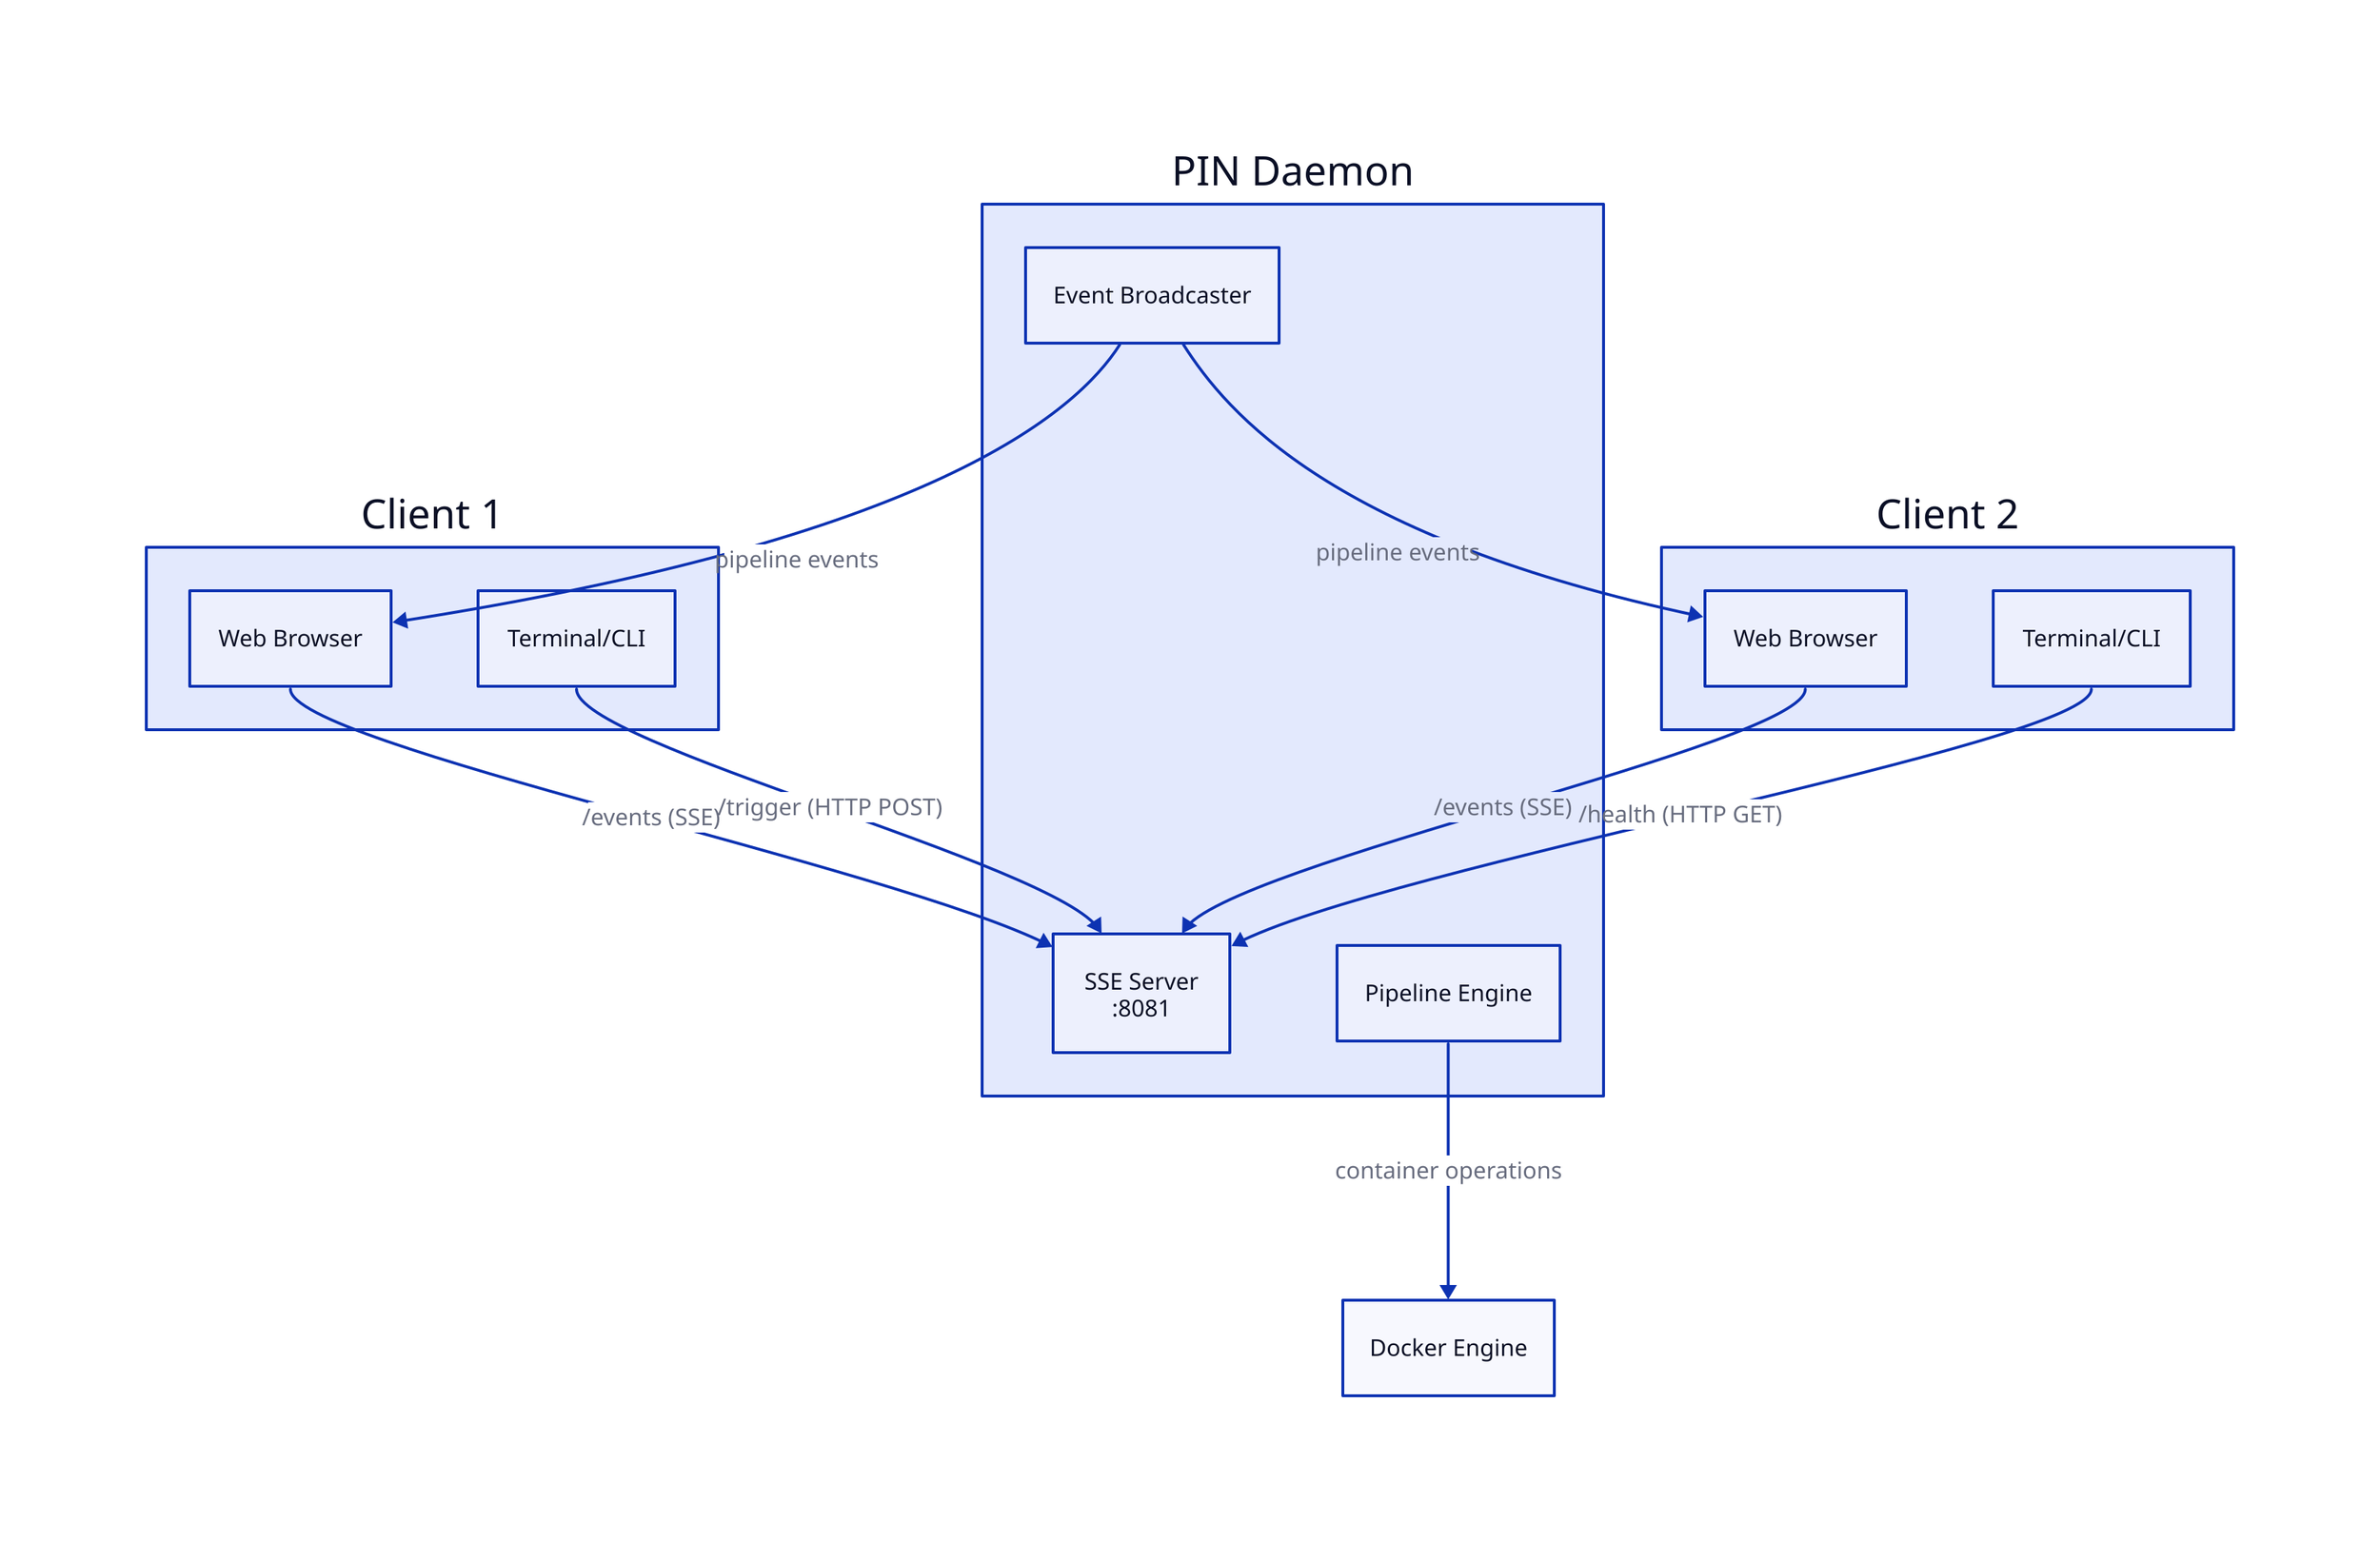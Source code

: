 client1: Client 1 {
  browser: Web Browser
  terminal: Terminal/CLI
}

client2: Client 2 {
  browser: Web Browser
  terminal: Terminal/CLI
}

pin_daemon: PIN Daemon {
  sse_server: SSE Server\n:8081
  pipeline_engine: Pipeline Engine
  event_broadcaster: Event Broadcaster
}

docker: Docker Engine

client1.browser -> pin_daemon.sse_server: /events (SSE)
client1.terminal -> pin_daemon.sse_server: /trigger (HTTP POST)
client2.browser -> pin_daemon.sse_server: /events (SSE)
client2.terminal -> pin_daemon.sse_server: /health (HTTP GET)

pin_daemon.event_broadcaster -> client1.browser: pipeline events
pin_daemon.event_broadcaster -> client2.browser: pipeline events
pin_daemon.pipeline_engine -> docker: container operations
